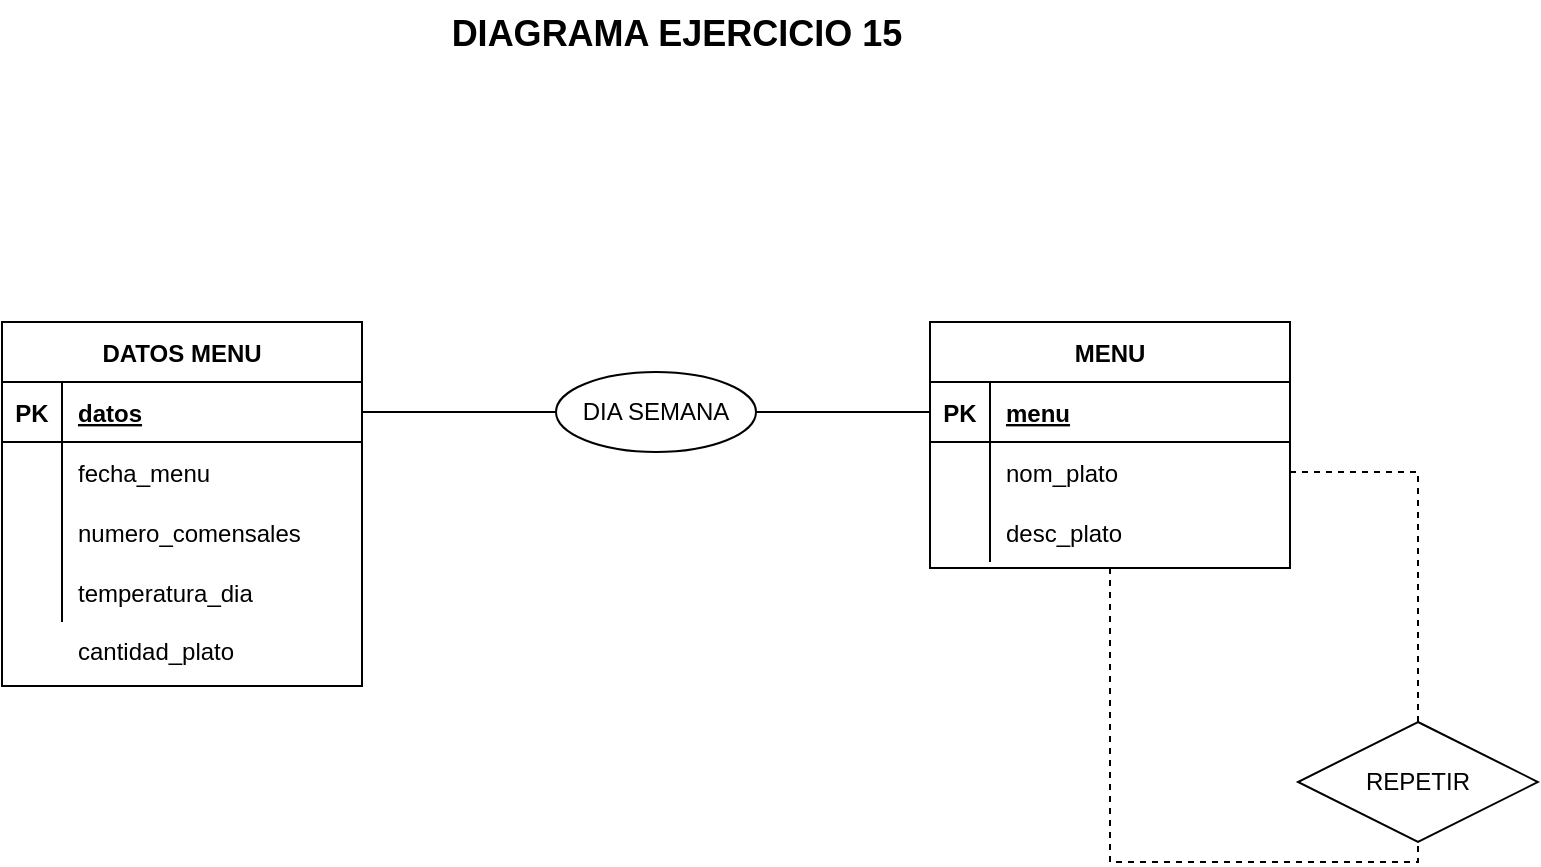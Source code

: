 <mxfile version="20.1.4" type="github">
  <diagram id="-HrnMLMHnISkdgIZ-pA1" name="Página-1">
    <mxGraphModel dx="1422" dy="744" grid="0" gridSize="10" guides="1" tooltips="1" connect="1" arrows="1" fold="1" page="1" pageScale="1" pageWidth="1169" pageHeight="827" math="0" shadow="0">
      <root>
        <mxCell id="0" />
        <mxCell id="1" parent="0" />
        <mxCell id="fyiqRnM5UawtUj4CZROI-1" value="DATOS MENU" style="shape=table;startSize=30;container=1;collapsible=1;childLayout=tableLayout;fixedRows=1;rowLines=0;fontStyle=1;align=center;resizeLast=1;" vertex="1" parent="1">
          <mxGeometry x="265" y="199" width="180" height="182" as="geometry" />
        </mxCell>
        <mxCell id="fyiqRnM5UawtUj4CZROI-2" value="" style="shape=tableRow;horizontal=0;startSize=0;swimlaneHead=0;swimlaneBody=0;fillColor=none;collapsible=0;dropTarget=0;points=[[0,0.5],[1,0.5]];portConstraint=eastwest;top=0;left=0;right=0;bottom=1;" vertex="1" parent="fyiqRnM5UawtUj4CZROI-1">
          <mxGeometry y="30" width="180" height="30" as="geometry" />
        </mxCell>
        <mxCell id="fyiqRnM5UawtUj4CZROI-3" value="PK" style="shape=partialRectangle;connectable=0;fillColor=none;top=0;left=0;bottom=0;right=0;fontStyle=1;overflow=hidden;" vertex="1" parent="fyiqRnM5UawtUj4CZROI-2">
          <mxGeometry width="30" height="30" as="geometry">
            <mxRectangle width="30" height="30" as="alternateBounds" />
          </mxGeometry>
        </mxCell>
        <mxCell id="fyiqRnM5UawtUj4CZROI-4" value="datos" style="shape=partialRectangle;connectable=0;fillColor=none;top=0;left=0;bottom=0;right=0;align=left;spacingLeft=6;fontStyle=5;overflow=hidden;" vertex="1" parent="fyiqRnM5UawtUj4CZROI-2">
          <mxGeometry x="30" width="150" height="30" as="geometry">
            <mxRectangle width="150" height="30" as="alternateBounds" />
          </mxGeometry>
        </mxCell>
        <mxCell id="fyiqRnM5UawtUj4CZROI-5" value="" style="shape=tableRow;horizontal=0;startSize=0;swimlaneHead=0;swimlaneBody=0;fillColor=none;collapsible=0;dropTarget=0;points=[[0,0.5],[1,0.5]];portConstraint=eastwest;top=0;left=0;right=0;bottom=0;" vertex="1" parent="fyiqRnM5UawtUj4CZROI-1">
          <mxGeometry y="60" width="180" height="30" as="geometry" />
        </mxCell>
        <mxCell id="fyiqRnM5UawtUj4CZROI-6" value="" style="shape=partialRectangle;connectable=0;fillColor=none;top=0;left=0;bottom=0;right=0;editable=1;overflow=hidden;" vertex="1" parent="fyiqRnM5UawtUj4CZROI-5">
          <mxGeometry width="30" height="30" as="geometry">
            <mxRectangle width="30" height="30" as="alternateBounds" />
          </mxGeometry>
        </mxCell>
        <mxCell id="fyiqRnM5UawtUj4CZROI-7" value="fecha_menu" style="shape=partialRectangle;connectable=0;fillColor=none;top=0;left=0;bottom=0;right=0;align=left;spacingLeft=6;overflow=hidden;" vertex="1" parent="fyiqRnM5UawtUj4CZROI-5">
          <mxGeometry x="30" width="150" height="30" as="geometry">
            <mxRectangle width="150" height="30" as="alternateBounds" />
          </mxGeometry>
        </mxCell>
        <mxCell id="fyiqRnM5UawtUj4CZROI-8" value="" style="shape=tableRow;horizontal=0;startSize=0;swimlaneHead=0;swimlaneBody=0;fillColor=none;collapsible=0;dropTarget=0;points=[[0,0.5],[1,0.5]];portConstraint=eastwest;top=0;left=0;right=0;bottom=0;" vertex="1" parent="fyiqRnM5UawtUj4CZROI-1">
          <mxGeometry y="90" width="180" height="30" as="geometry" />
        </mxCell>
        <mxCell id="fyiqRnM5UawtUj4CZROI-9" value="" style="shape=partialRectangle;connectable=0;fillColor=none;top=0;left=0;bottom=0;right=0;editable=1;overflow=hidden;" vertex="1" parent="fyiqRnM5UawtUj4CZROI-8">
          <mxGeometry width="30" height="30" as="geometry">
            <mxRectangle width="30" height="30" as="alternateBounds" />
          </mxGeometry>
        </mxCell>
        <mxCell id="fyiqRnM5UawtUj4CZROI-10" value="numero_comensales" style="shape=partialRectangle;connectable=0;fillColor=none;top=0;left=0;bottom=0;right=0;align=left;spacingLeft=6;overflow=hidden;" vertex="1" parent="fyiqRnM5UawtUj4CZROI-8">
          <mxGeometry x="30" width="150" height="30" as="geometry">
            <mxRectangle width="150" height="30" as="alternateBounds" />
          </mxGeometry>
        </mxCell>
        <mxCell id="fyiqRnM5UawtUj4CZROI-11" value="" style="shape=tableRow;horizontal=0;startSize=0;swimlaneHead=0;swimlaneBody=0;fillColor=none;collapsible=0;dropTarget=0;points=[[0,0.5],[1,0.5]];portConstraint=eastwest;top=0;left=0;right=0;bottom=0;" vertex="1" parent="fyiqRnM5UawtUj4CZROI-1">
          <mxGeometry y="120" width="180" height="30" as="geometry" />
        </mxCell>
        <mxCell id="fyiqRnM5UawtUj4CZROI-12" value="" style="shape=partialRectangle;connectable=0;fillColor=none;top=0;left=0;bottom=0;right=0;editable=1;overflow=hidden;" vertex="1" parent="fyiqRnM5UawtUj4CZROI-11">
          <mxGeometry width="30" height="30" as="geometry">
            <mxRectangle width="30" height="30" as="alternateBounds" />
          </mxGeometry>
        </mxCell>
        <mxCell id="fyiqRnM5UawtUj4CZROI-13" value="temperatura_dia" style="shape=partialRectangle;connectable=0;fillColor=none;top=0;left=0;bottom=0;right=0;align=left;spacingLeft=6;overflow=hidden;" vertex="1" parent="fyiqRnM5UawtUj4CZROI-11">
          <mxGeometry x="30" width="150" height="30" as="geometry">
            <mxRectangle width="150" height="30" as="alternateBounds" />
          </mxGeometry>
        </mxCell>
        <mxCell id="fyiqRnM5UawtUj4CZROI-14" value="MENU" style="shape=table;startSize=30;container=1;collapsible=1;childLayout=tableLayout;fixedRows=1;rowLines=0;fontStyle=1;align=center;resizeLast=1;" vertex="1" parent="1">
          <mxGeometry x="729" y="199" width="180" height="123" as="geometry" />
        </mxCell>
        <mxCell id="fyiqRnM5UawtUj4CZROI-15" value="" style="shape=tableRow;horizontal=0;startSize=0;swimlaneHead=0;swimlaneBody=0;fillColor=none;collapsible=0;dropTarget=0;points=[[0,0.5],[1,0.5]];portConstraint=eastwest;top=0;left=0;right=0;bottom=1;" vertex="1" parent="fyiqRnM5UawtUj4CZROI-14">
          <mxGeometry y="30" width="180" height="30" as="geometry" />
        </mxCell>
        <mxCell id="fyiqRnM5UawtUj4CZROI-16" value="PK" style="shape=partialRectangle;connectable=0;fillColor=none;top=0;left=0;bottom=0;right=0;fontStyle=1;overflow=hidden;" vertex="1" parent="fyiqRnM5UawtUj4CZROI-15">
          <mxGeometry width="30" height="30" as="geometry">
            <mxRectangle width="30" height="30" as="alternateBounds" />
          </mxGeometry>
        </mxCell>
        <mxCell id="fyiqRnM5UawtUj4CZROI-17" value="menu" style="shape=partialRectangle;connectable=0;fillColor=none;top=0;left=0;bottom=0;right=0;align=left;spacingLeft=6;fontStyle=5;overflow=hidden;" vertex="1" parent="fyiqRnM5UawtUj4CZROI-15">
          <mxGeometry x="30" width="150" height="30" as="geometry">
            <mxRectangle width="150" height="30" as="alternateBounds" />
          </mxGeometry>
        </mxCell>
        <mxCell id="fyiqRnM5UawtUj4CZROI-18" value="" style="shape=tableRow;horizontal=0;startSize=0;swimlaneHead=0;swimlaneBody=0;fillColor=none;collapsible=0;dropTarget=0;points=[[0,0.5],[1,0.5]];portConstraint=eastwest;top=0;left=0;right=0;bottom=0;" vertex="1" parent="fyiqRnM5UawtUj4CZROI-14">
          <mxGeometry y="60" width="180" height="30" as="geometry" />
        </mxCell>
        <mxCell id="fyiqRnM5UawtUj4CZROI-19" value="" style="shape=partialRectangle;connectable=0;fillColor=none;top=0;left=0;bottom=0;right=0;editable=1;overflow=hidden;" vertex="1" parent="fyiqRnM5UawtUj4CZROI-18">
          <mxGeometry width="30" height="30" as="geometry">
            <mxRectangle width="30" height="30" as="alternateBounds" />
          </mxGeometry>
        </mxCell>
        <mxCell id="fyiqRnM5UawtUj4CZROI-20" value="nom_plato" style="shape=partialRectangle;connectable=0;fillColor=none;top=0;left=0;bottom=0;right=0;align=left;spacingLeft=6;overflow=hidden;" vertex="1" parent="fyiqRnM5UawtUj4CZROI-18">
          <mxGeometry x="30" width="150" height="30" as="geometry">
            <mxRectangle width="150" height="30" as="alternateBounds" />
          </mxGeometry>
        </mxCell>
        <mxCell id="fyiqRnM5UawtUj4CZROI-21" value="" style="shape=tableRow;horizontal=0;startSize=0;swimlaneHead=0;swimlaneBody=0;fillColor=none;collapsible=0;dropTarget=0;points=[[0,0.5],[1,0.5]];portConstraint=eastwest;top=0;left=0;right=0;bottom=0;" vertex="1" parent="fyiqRnM5UawtUj4CZROI-14">
          <mxGeometry y="90" width="180" height="30" as="geometry" />
        </mxCell>
        <mxCell id="fyiqRnM5UawtUj4CZROI-22" value="" style="shape=partialRectangle;connectable=0;fillColor=none;top=0;left=0;bottom=0;right=0;editable=1;overflow=hidden;" vertex="1" parent="fyiqRnM5UawtUj4CZROI-21">
          <mxGeometry width="30" height="30" as="geometry">
            <mxRectangle width="30" height="30" as="alternateBounds" />
          </mxGeometry>
        </mxCell>
        <mxCell id="fyiqRnM5UawtUj4CZROI-23" value="desc_plato" style="shape=partialRectangle;connectable=0;fillColor=none;top=0;left=0;bottom=0;right=0;align=left;spacingLeft=6;overflow=hidden;" vertex="1" parent="fyiqRnM5UawtUj4CZROI-21">
          <mxGeometry x="30" width="150" height="30" as="geometry">
            <mxRectangle width="150" height="30" as="alternateBounds" />
          </mxGeometry>
        </mxCell>
        <mxCell id="fyiqRnM5UawtUj4CZROI-29" value="REPETIR" style="shape=rhombus;perimeter=rhombusPerimeter;whiteSpace=wrap;html=1;align=center;" vertex="1" parent="1">
          <mxGeometry x="913" y="399" width="120" height="60" as="geometry" />
        </mxCell>
        <mxCell id="fyiqRnM5UawtUj4CZROI-33" value="DIA SEMANA" style="ellipse;whiteSpace=wrap;html=1;align=center;" vertex="1" parent="1">
          <mxGeometry x="542" y="224" width="100" height="40" as="geometry" />
        </mxCell>
        <mxCell id="fyiqRnM5UawtUj4CZROI-34" value="" style="endArrow=none;html=1;rounded=0;exitX=0.5;exitY=1;exitDx=0;exitDy=0;entryX=0.5;entryY=1;entryDx=0;entryDy=0;edgeStyle=orthogonalEdgeStyle;dashed=1;" edge="1" parent="1" source="fyiqRnM5UawtUj4CZROI-14" target="fyiqRnM5UawtUj4CZROI-29">
          <mxGeometry relative="1" as="geometry">
            <mxPoint x="650" y="325" as="sourcePoint" />
            <mxPoint x="810" y="325" as="targetPoint" />
          </mxGeometry>
        </mxCell>
        <mxCell id="fyiqRnM5UawtUj4CZROI-36" value="" style="shape=tableRow;horizontal=0;startSize=0;swimlaneHead=0;swimlaneBody=0;fillColor=none;collapsible=0;dropTarget=0;points=[[0,0.5],[1,0.5]];portConstraint=eastwest;top=0;left=0;right=0;bottom=0;" vertex="1" parent="1">
          <mxGeometry x="265" y="347" width="180" height="30" as="geometry" />
        </mxCell>
        <mxCell id="fyiqRnM5UawtUj4CZROI-37" value="" style="shape=partialRectangle;connectable=0;fillColor=none;top=0;left=0;bottom=0;right=0;editable=1;overflow=hidden;" vertex="1" parent="fyiqRnM5UawtUj4CZROI-36">
          <mxGeometry width="30" height="30" as="geometry">
            <mxRectangle width="30" height="30" as="alternateBounds" />
          </mxGeometry>
        </mxCell>
        <mxCell id="fyiqRnM5UawtUj4CZROI-39" value="" style="shape=tableRow;horizontal=0;startSize=0;swimlaneHead=0;swimlaneBody=0;fillColor=none;collapsible=0;dropTarget=0;points=[[0,0.5],[1,0.5]];portConstraint=eastwest;top=0;left=0;right=0;bottom=0;" vertex="1" parent="1">
          <mxGeometry x="265" y="376" width="180" height="30" as="geometry" />
        </mxCell>
        <mxCell id="fyiqRnM5UawtUj4CZROI-40" value="" style="shape=partialRectangle;connectable=0;fillColor=none;top=0;left=0;bottom=0;right=0;editable=1;overflow=hidden;" vertex="1" parent="fyiqRnM5UawtUj4CZROI-39">
          <mxGeometry width="30" height="30" as="geometry">
            <mxRectangle width="30" height="30" as="alternateBounds" />
          </mxGeometry>
        </mxCell>
        <mxCell id="fyiqRnM5UawtUj4CZROI-42" value="" style="shape=tableRow;horizontal=0;startSize=0;swimlaneHead=0;swimlaneBody=0;fillColor=none;collapsible=0;dropTarget=0;points=[[0,0.5],[1,0.5]];portConstraint=eastwest;top=0;left=0;right=0;bottom=0;" vertex="1" parent="1">
          <mxGeometry x="265" y="407" width="180" height="30" as="geometry" />
        </mxCell>
        <mxCell id="fyiqRnM5UawtUj4CZROI-43" value="" style="shape=partialRectangle;connectable=0;fillColor=none;top=0;left=0;bottom=0;right=0;editable=1;overflow=hidden;" vertex="1" parent="fyiqRnM5UawtUj4CZROI-42">
          <mxGeometry width="30" height="30" as="geometry">
            <mxRectangle width="30" height="30" as="alternateBounds" />
          </mxGeometry>
        </mxCell>
        <mxCell id="fyiqRnM5UawtUj4CZROI-58" value="" style="endArrow=none;html=1;rounded=0;dashed=1;exitX=1;exitY=0.5;exitDx=0;exitDy=0;entryX=0.5;entryY=0;entryDx=0;entryDy=0;edgeStyle=orthogonalEdgeStyle;" edge="1" parent="1" source="fyiqRnM5UawtUj4CZROI-18" target="fyiqRnM5UawtUj4CZROI-29">
          <mxGeometry relative="1" as="geometry">
            <mxPoint x="464" y="426" as="sourcePoint" />
            <mxPoint x="624" y="426" as="targetPoint" />
          </mxGeometry>
        </mxCell>
        <mxCell id="fyiqRnM5UawtUj4CZROI-59" value="" style="endArrow=none;html=1;rounded=0;entryX=0;entryY=0.5;entryDx=0;entryDy=0;exitX=1;exitY=0.5;exitDx=0;exitDy=0;" edge="1" parent="1" source="fyiqRnM5UawtUj4CZROI-33" target="fyiqRnM5UawtUj4CZROI-15">
          <mxGeometry relative="1" as="geometry">
            <mxPoint x="464" y="426" as="sourcePoint" />
            <mxPoint x="691" y="236" as="targetPoint" />
          </mxGeometry>
        </mxCell>
        <mxCell id="fyiqRnM5UawtUj4CZROI-60" value="" style="endArrow=none;html=1;rounded=0;entryX=0;entryY=0.5;entryDx=0;entryDy=0;exitX=1;exitY=0.5;exitDx=0;exitDy=0;" edge="1" parent="1" source="fyiqRnM5UawtUj4CZROI-2" target="fyiqRnM5UawtUj4CZROI-33">
          <mxGeometry relative="1" as="geometry">
            <mxPoint x="467" y="260.67" as="sourcePoint" />
            <mxPoint x="555.08" y="226.0" as="targetPoint" />
          </mxGeometry>
        </mxCell>
        <mxCell id="fyiqRnM5UawtUj4CZROI-61" value="cantidad_plato" style="shape=partialRectangle;connectable=0;fillColor=none;top=0;left=0;bottom=0;right=0;align=left;spacingLeft=6;overflow=hidden;" vertex="1" parent="1">
          <mxGeometry x="295" y="348" width="150" height="30" as="geometry">
            <mxRectangle width="150" height="30" as="alternateBounds" />
          </mxGeometry>
        </mxCell>
        <mxCell id="fyiqRnM5UawtUj4CZROI-62" value="&lt;font style=&quot;font-size: 18px;&quot;&gt;&lt;b&gt;DIAGRAMA EJERCICIO 15&lt;/b&gt;&lt;/font&gt;" style="text;html=1;align=center;verticalAlign=middle;resizable=0;points=[];autosize=1;strokeColor=none;fillColor=none;" vertex="1" parent="1">
          <mxGeometry x="480" y="38" width="244" height="34" as="geometry" />
        </mxCell>
      </root>
    </mxGraphModel>
  </diagram>
</mxfile>
